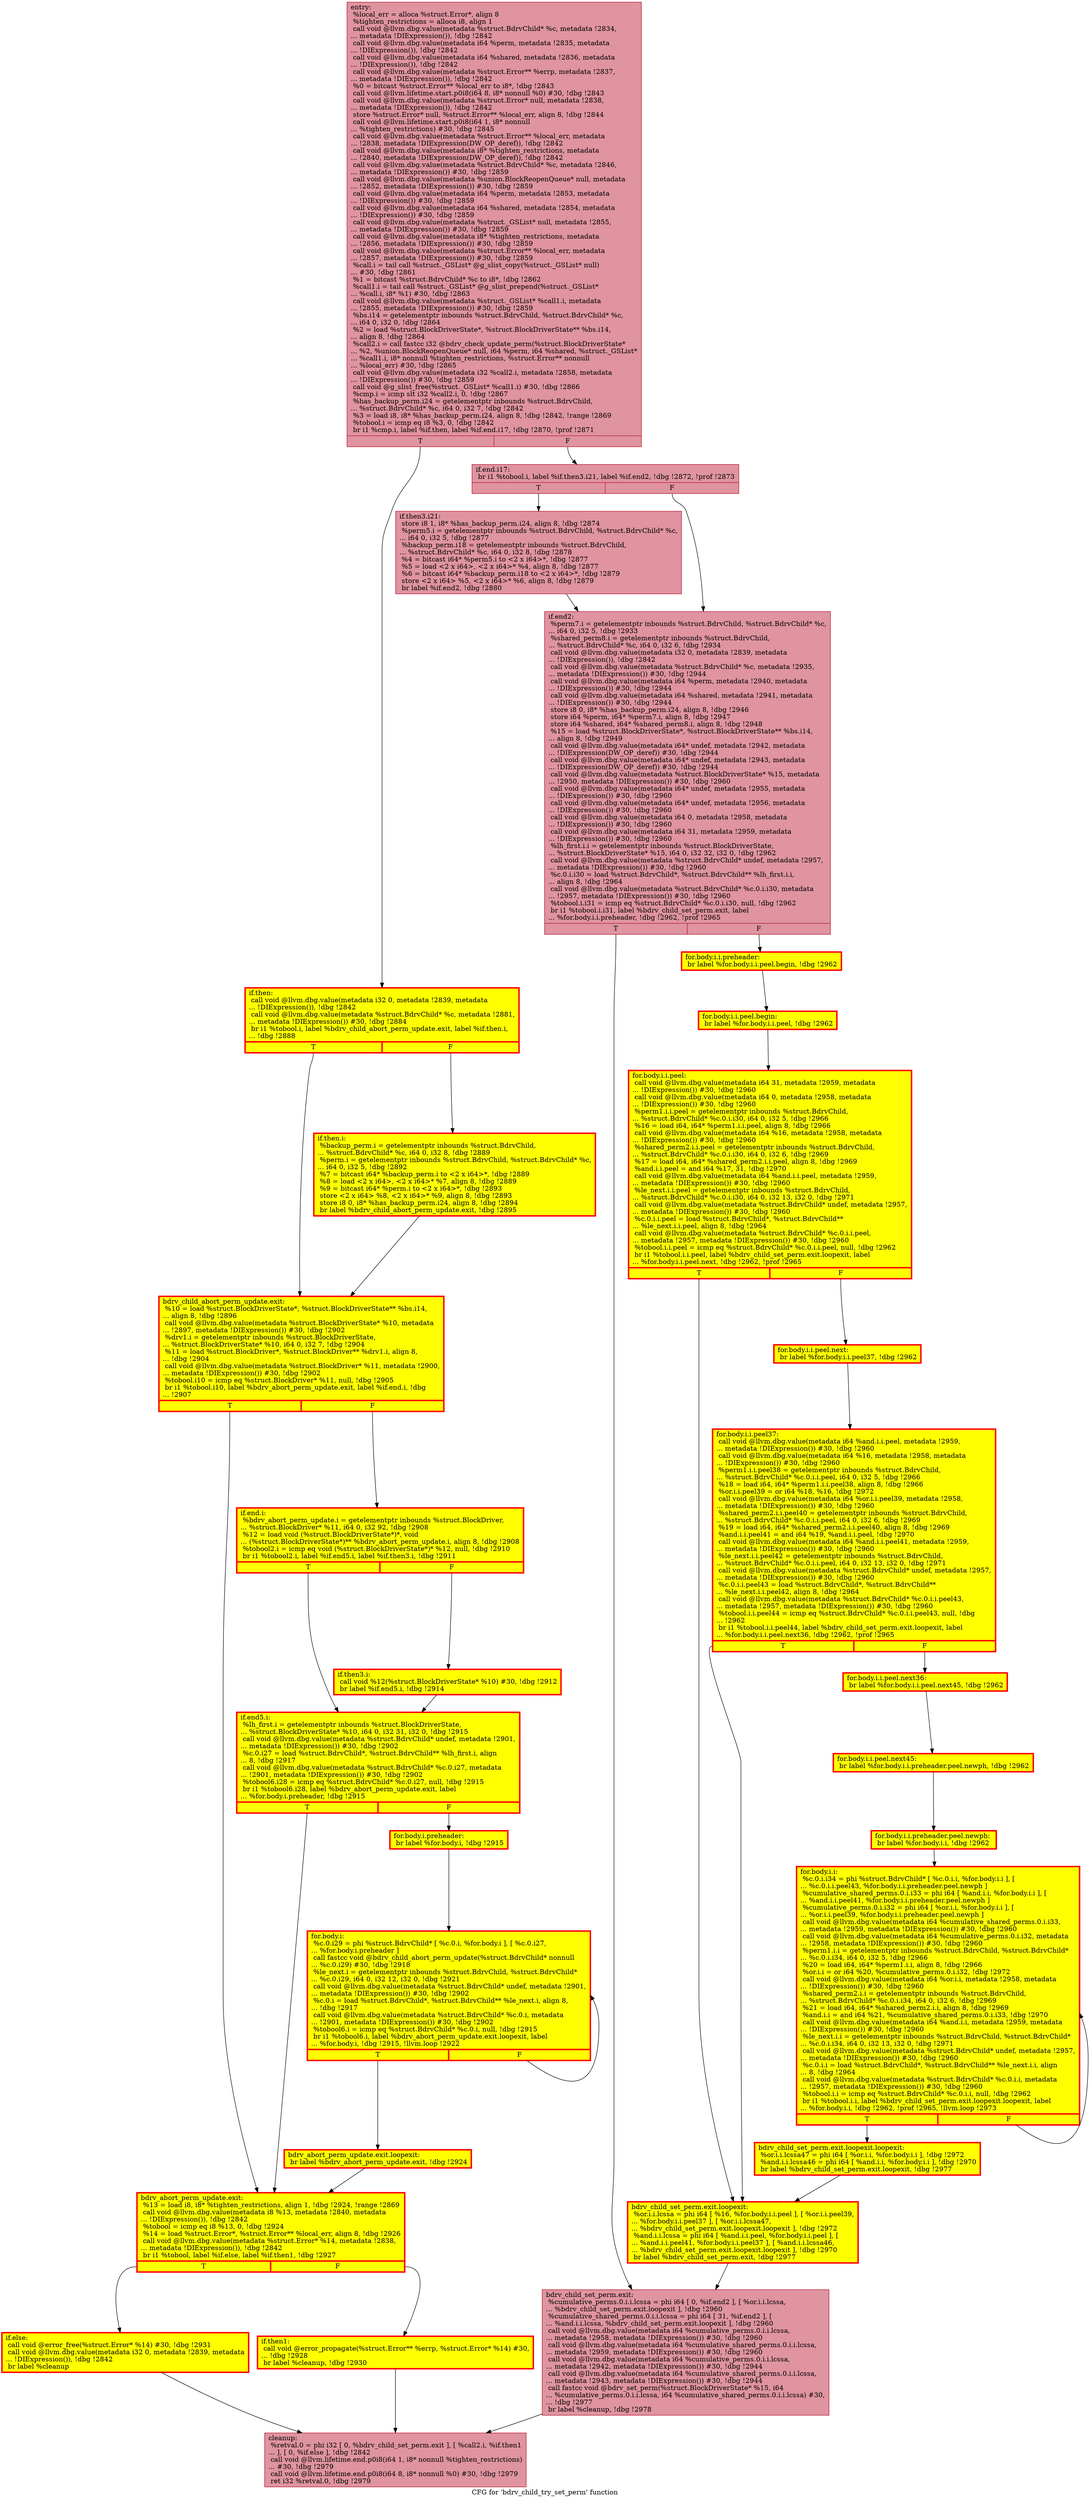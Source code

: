 digraph "CFG for 'bdrv_child_try_set_perm' function" {
	label="CFG for 'bdrv_child_try_set_perm' function";

	Node0x55906e353920 [shape=record,color="#b70d28ff", style=filled, fillcolor="#b70d2870",label="{entry:\l  %local_err = alloca %struct.Error*, align 8\l  %tighten_restrictions = alloca i8, align 1\l  call void @llvm.dbg.value(metadata %struct.BdrvChild* %c, metadata !2834,\l... metadata !DIExpression()), !dbg !2842\l  call void @llvm.dbg.value(metadata i64 %perm, metadata !2835, metadata\l... !DIExpression()), !dbg !2842\l  call void @llvm.dbg.value(metadata i64 %shared, metadata !2836, metadata\l... !DIExpression()), !dbg !2842\l  call void @llvm.dbg.value(metadata %struct.Error** %errp, metadata !2837,\l... metadata !DIExpression()), !dbg !2842\l  %0 = bitcast %struct.Error** %local_err to i8*, !dbg !2843\l  call void @llvm.lifetime.start.p0i8(i64 8, i8* nonnull %0) #30, !dbg !2843\l  call void @llvm.dbg.value(metadata %struct.Error* null, metadata !2838,\l... metadata !DIExpression()), !dbg !2842\l  store %struct.Error* null, %struct.Error** %local_err, align 8, !dbg !2844\l  call void @llvm.lifetime.start.p0i8(i64 1, i8* nonnull\l... %tighten_restrictions) #30, !dbg !2845\l  call void @llvm.dbg.value(metadata %struct.Error** %local_err, metadata\l... !2838, metadata !DIExpression(DW_OP_deref)), !dbg !2842\l  call void @llvm.dbg.value(metadata i8* %tighten_restrictions, metadata\l... !2840, metadata !DIExpression(DW_OP_deref)), !dbg !2842\l  call void @llvm.dbg.value(metadata %struct.BdrvChild* %c, metadata !2846,\l... metadata !DIExpression()) #30, !dbg !2859\l  call void @llvm.dbg.value(metadata %union.BlockReopenQueue* null, metadata\l... !2852, metadata !DIExpression()) #30, !dbg !2859\l  call void @llvm.dbg.value(metadata i64 %perm, metadata !2853, metadata\l... !DIExpression()) #30, !dbg !2859\l  call void @llvm.dbg.value(metadata i64 %shared, metadata !2854, metadata\l... !DIExpression()) #30, !dbg !2859\l  call void @llvm.dbg.value(metadata %struct._GSList* null, metadata !2855,\l... metadata !DIExpression()) #30, !dbg !2859\l  call void @llvm.dbg.value(metadata i8* %tighten_restrictions, metadata\l... !2856, metadata !DIExpression()) #30, !dbg !2859\l  call void @llvm.dbg.value(metadata %struct.Error** %local_err, metadata\l... !2857, metadata !DIExpression()) #30, !dbg !2859\l  %call.i = tail call %struct._GSList* @g_slist_copy(%struct._GSList* null)\l... #30, !dbg !2861\l  %1 = bitcast %struct.BdrvChild* %c to i8*, !dbg !2862\l  %call1.i = tail call %struct._GSList* @g_slist_prepend(%struct._GSList*\l... %call.i, i8* %1) #30, !dbg !2863\l  call void @llvm.dbg.value(metadata %struct._GSList* %call1.i, metadata\l... !2855, metadata !DIExpression()) #30, !dbg !2859\l  %bs.i14 = getelementptr inbounds %struct.BdrvChild, %struct.BdrvChild* %c,\l... i64 0, i32 0, !dbg !2864\l  %2 = load %struct.BlockDriverState*, %struct.BlockDriverState** %bs.i14,\l... align 8, !dbg !2864\l  %call2.i = call fastcc i32 @bdrv_check_update_perm(%struct.BlockDriverState*\l... %2, %union.BlockReopenQueue* null, i64 %perm, i64 %shared, %struct._GSList*\l... %call1.i, i8* nonnull %tighten_restrictions, %struct.Error** nonnull\l... %local_err) #30, !dbg !2865\l  call void @llvm.dbg.value(metadata i32 %call2.i, metadata !2858, metadata\l... !DIExpression()) #30, !dbg !2859\l  call void @g_slist_free(%struct._GSList* %call1.i) #30, !dbg !2866\l  %cmp.i = icmp slt i32 %call2.i, 0, !dbg !2867\l  %has_backup_perm.i24 = getelementptr inbounds %struct.BdrvChild,\l... %struct.BdrvChild* %c, i64 0, i32 7, !dbg !2842\l  %3 = load i8, i8* %has_backup_perm.i24, align 8, !dbg !2842, !range !2869\l  %tobool.i = icmp eq i8 %3, 0, !dbg !2842\l  br i1 %cmp.i, label %if.then, label %if.end.i17, !dbg !2870, !prof !2871\l|{<s0>T|<s1>F}}"];
	Node0x55906e353920:s0 -> Node0x55906e357370;
	Node0x55906e353920:s1 -> Node0x55906eb106d0;
	Node0x55906eb106d0 [shape=record,color="#b70d28ff", style=filled, fillcolor="#b70d2870",label="{if.end.i17:                                       \l  br i1 %tobool.i, label %if.then3.i21, label %if.end2, !dbg !2872, !prof !2873\l|{<s0>T|<s1>F}}"];
	Node0x55906eb106d0:s0 -> Node0x55906e4becb0;
	Node0x55906eb106d0:s1 -> Node0x55906e35d370;
	Node0x55906e4becb0 [shape=record,color="#b70d28ff", style=filled, fillcolor="#b70d2870",label="{if.then3.i21:                                     \l  store i8 1, i8* %has_backup_perm.i24, align 8, !dbg !2874\l  %perm5.i = getelementptr inbounds %struct.BdrvChild, %struct.BdrvChild* %c,\l... i64 0, i32 5, !dbg !2877\l  %backup_perm.i18 = getelementptr inbounds %struct.BdrvChild,\l... %struct.BdrvChild* %c, i64 0, i32 8, !dbg !2878\l  %4 = bitcast i64* %perm5.i to \<2 x i64\>*, !dbg !2877\l  %5 = load \<2 x i64\>, \<2 x i64\>* %4, align 8, !dbg !2877\l  %6 = bitcast i64* %backup_perm.i18 to \<2 x i64\>*, !dbg !2879\l  store \<2 x i64\> %5, \<2 x i64\>* %6, align 8, !dbg !2879\l  br label %if.end2, !dbg !2880\l}"];
	Node0x55906e4becb0 -> Node0x55906e35d370;
	Node0x55906e357370 [shape=record,penwidth=3.0, style="filled", color="red", fillcolor="yellow",label="{if.then:                                          \l  call void @llvm.dbg.value(metadata i32 0, metadata !2839, metadata\l... !DIExpression()), !dbg !2842\l  call void @llvm.dbg.value(metadata %struct.BdrvChild* %c, metadata !2881,\l... metadata !DIExpression()) #30, !dbg !2884\l  br i1 %tobool.i, label %bdrv_child_abort_perm_update.exit, label %if.then.i,\l... !dbg !2888\l|{<s0>T|<s1>F}}"];
	Node0x55906e357370:s0 -> Node0x55906e3460e0;
	Node0x55906e357370:s1 -> Node0x55906e812a20;
	Node0x55906e812a20 [shape=record,penwidth=3.0, style="filled", color="red", fillcolor="yellow",label="{if.then.i:                                        \l  %backup_perm.i = getelementptr inbounds %struct.BdrvChild,\l... %struct.BdrvChild* %c, i64 0, i32 8, !dbg !2889\l  %perm.i = getelementptr inbounds %struct.BdrvChild, %struct.BdrvChild* %c,\l... i64 0, i32 5, !dbg !2892\l  %7 = bitcast i64* %backup_perm.i to \<2 x i64\>*, !dbg !2889\l  %8 = load \<2 x i64\>, \<2 x i64\>* %7, align 8, !dbg !2889\l  %9 = bitcast i64* %perm.i to \<2 x i64\>*, !dbg !2893\l  store \<2 x i64\> %8, \<2 x i64\>* %9, align 8, !dbg !2893\l  store i8 0, i8* %has_backup_perm.i24, align 8, !dbg !2894\l  br label %bdrv_child_abort_perm_update.exit, !dbg !2895\l}"];
	Node0x55906e812a20 -> Node0x55906e3460e0;
	Node0x55906e3460e0 [shape=record,penwidth=3.0, style="filled", color="red", fillcolor="yellow",label="{bdrv_child_abort_perm_update.exit:                \l  %10 = load %struct.BlockDriverState*, %struct.BlockDriverState** %bs.i14,\l... align 8, !dbg !2896\l  call void @llvm.dbg.value(metadata %struct.BlockDriverState* %10, metadata\l... !2897, metadata !DIExpression()) #30, !dbg !2902\l  %drv1.i = getelementptr inbounds %struct.BlockDriverState,\l... %struct.BlockDriverState* %10, i64 0, i32 7, !dbg !2904\l  %11 = load %struct.BlockDriver*, %struct.BlockDriver** %drv1.i, align 8,\l... !dbg !2904\l  call void @llvm.dbg.value(metadata %struct.BlockDriver* %11, metadata !2900,\l... metadata !DIExpression()) #30, !dbg !2902\l  %tobool.i10 = icmp eq %struct.BlockDriver* %11, null, !dbg !2905\l  br i1 %tobool.i10, label %bdrv_abort_perm_update.exit, label %if.end.i, !dbg\l... !2907\l|{<s0>T|<s1>F}}"];
	Node0x55906e3460e0:s0 -> Node0x55906e5153f0;
	Node0x55906e3460e0:s1 -> Node0x55906e8bdf70;
	Node0x55906e8bdf70 [shape=record,penwidth=3.0, style="filled", color="red", fillcolor="yellow",label="{if.end.i:                                         \l  %bdrv_abort_perm_update.i = getelementptr inbounds %struct.BlockDriver,\l... %struct.BlockDriver* %11, i64 0, i32 92, !dbg !2908\l  %12 = load void (%struct.BlockDriverState*)*, void\l... (%struct.BlockDriverState*)** %bdrv_abort_perm_update.i, align 8, !dbg !2908\l  %tobool2.i = icmp eq void (%struct.BlockDriverState*)* %12, null, !dbg !2910\l  br i1 %tobool2.i, label %if.end5.i, label %if.then3.i, !dbg !2911\l|{<s0>T|<s1>F}}"];
	Node0x55906e8bdf70:s0 -> Node0x55906e933d00;
	Node0x55906e8bdf70:s1 -> Node0x55906e7d3130;
	Node0x55906e7d3130 [shape=record,penwidth=3.0, style="filled", color="red", fillcolor="yellow",label="{if.then3.i:                                       \l  call void %12(%struct.BlockDriverState* %10) #30, !dbg !2912\l  br label %if.end5.i, !dbg !2914\l}"];
	Node0x55906e7d3130 -> Node0x55906e933d00;
	Node0x55906e933d00 [shape=record,penwidth=3.0, style="filled", color="red", fillcolor="yellow",label="{if.end5.i:                                        \l  %lh_first.i = getelementptr inbounds %struct.BlockDriverState,\l... %struct.BlockDriverState* %10, i64 0, i32 31, i32 0, !dbg !2915\l  call void @llvm.dbg.value(metadata %struct.BdrvChild* undef, metadata !2901,\l... metadata !DIExpression()) #30, !dbg !2902\l  %c.0.i27 = load %struct.BdrvChild*, %struct.BdrvChild** %lh_first.i, align\l... 8, !dbg !2917\l  call void @llvm.dbg.value(metadata %struct.BdrvChild* %c.0.i27, metadata\l... !2901, metadata !DIExpression()) #30, !dbg !2902\l  %tobool6.i28 = icmp eq %struct.BdrvChild* %c.0.i27, null, !dbg !2915\l  br i1 %tobool6.i28, label %bdrv_abort_perm_update.exit, label\l... %for.body.i.preheader, !dbg !2915\l|{<s0>T|<s1>F}}"];
	Node0x55906e933d00:s0 -> Node0x55906e5153f0;
	Node0x55906e933d00:s1 -> Node0x55906e7dc6d0;
	Node0x55906e7dc6d0 [shape=record,penwidth=3.0, style="filled", color="red", fillcolor="yellow",label="{for.body.i.preheader:                             \l  br label %for.body.i, !dbg !2915\l}"];
	Node0x55906e7dc6d0 -> Node0x55906e69a7c0;
	Node0x55906e69a7c0 [shape=record,penwidth=3.0, style="filled", color="red", fillcolor="yellow",label="{for.body.i:                                       \l  %c.0.i29 = phi %struct.BdrvChild* [ %c.0.i, %for.body.i ], [ %c.0.i27,\l... %for.body.i.preheader ]\l  call fastcc void @bdrv_child_abort_perm_update(%struct.BdrvChild* nonnull\l... %c.0.i29) #30, !dbg !2918\l  %le_next.i = getelementptr inbounds %struct.BdrvChild, %struct.BdrvChild*\l... %c.0.i29, i64 0, i32 12, i32 0, !dbg !2921\l  call void @llvm.dbg.value(metadata %struct.BdrvChild* undef, metadata !2901,\l... metadata !DIExpression()) #30, !dbg !2902\l  %c.0.i = load %struct.BdrvChild*, %struct.BdrvChild** %le_next.i, align 8,\l... !dbg !2917\l  call void @llvm.dbg.value(metadata %struct.BdrvChild* %c.0.i, metadata\l... !2901, metadata !DIExpression()) #30, !dbg !2902\l  %tobool6.i = icmp eq %struct.BdrvChild* %c.0.i, null, !dbg !2915\l  br i1 %tobool6.i, label %bdrv_abort_perm_update.exit.loopexit, label\l... %for.body.i, !dbg !2915, !llvm.loop !2922\l|{<s0>T|<s1>F}}"];
	Node0x55906e69a7c0:s0 -> Node0x55906e8444d0;
	Node0x55906e69a7c0:s1 -> Node0x55906e69a7c0;
	Node0x55906e8444d0 [shape=record,penwidth=3.0, style="filled", color="red", fillcolor="yellow",label="{bdrv_abort_perm_update.exit.loopexit:             \l  br label %bdrv_abort_perm_update.exit, !dbg !2924\l}"];
	Node0x55906e8444d0 -> Node0x55906e5153f0;
	Node0x55906e5153f0 [shape=record,penwidth=3.0, style="filled", color="red", fillcolor="yellow",label="{bdrv_abort_perm_update.exit:                      \l  %13 = load i8, i8* %tighten_restrictions, align 1, !dbg !2924, !range !2869\l  call void @llvm.dbg.value(metadata i8 %13, metadata !2840, metadata\l... !DIExpression()), !dbg !2842\l  %tobool = icmp eq i8 %13, 0, !dbg !2924\l  %14 = load %struct.Error*, %struct.Error** %local_err, align 8, !dbg !2926\l  call void @llvm.dbg.value(metadata %struct.Error* %14, metadata !2838,\l... metadata !DIExpression()), !dbg !2842\l  br i1 %tobool, label %if.else, label %if.then1, !dbg !2927\l|{<s0>T|<s1>F}}"];
	Node0x55906e5153f0:s0 -> Node0x55906e366580;
	Node0x55906e5153f0:s1 -> Node0x55906e355990;
	Node0x55906e355990 [shape=record,penwidth=3.0, style="filled", color="red", fillcolor="yellow",label="{if.then1:                                         \l  call void @error_propagate(%struct.Error** %errp, %struct.Error* %14) #30,\l... !dbg !2928\l  br label %cleanup, !dbg !2930\l}"];
	Node0x55906e355990 -> Node0x55906e3673f0;
	Node0x55906e366580 [shape=record,penwidth=3.0, style="filled", color="red", fillcolor="yellow",label="{if.else:                                          \l  call void @error_free(%struct.Error* %14) #30, !dbg !2931\l  call void @llvm.dbg.value(metadata i32 0, metadata !2839, metadata\l... !DIExpression()), !dbg !2842\l  br label %cleanup\l}"];
	Node0x55906e366580 -> Node0x55906e3673f0;
	Node0x55906e35d370 [shape=record,color="#b70d28ff", style=filled, fillcolor="#b70d2870",label="{if.end2:                                          \l  %perm7.i = getelementptr inbounds %struct.BdrvChild, %struct.BdrvChild* %c,\l... i64 0, i32 5, !dbg !2933\l  %shared_perm8.i = getelementptr inbounds %struct.BdrvChild,\l... %struct.BdrvChild* %c, i64 0, i32 6, !dbg !2934\l  call void @llvm.dbg.value(metadata i32 0, metadata !2839, metadata\l... !DIExpression()), !dbg !2842\l  call void @llvm.dbg.value(metadata %struct.BdrvChild* %c, metadata !2935,\l... metadata !DIExpression()) #30, !dbg !2944\l  call void @llvm.dbg.value(metadata i64 %perm, metadata !2940, metadata\l... !DIExpression()) #30, !dbg !2944\l  call void @llvm.dbg.value(metadata i64 %shared, metadata !2941, metadata\l... !DIExpression()) #30, !dbg !2944\l  store i8 0, i8* %has_backup_perm.i24, align 8, !dbg !2946\l  store i64 %perm, i64* %perm7.i, align 8, !dbg !2947\l  store i64 %shared, i64* %shared_perm8.i, align 8, !dbg !2948\l  %15 = load %struct.BlockDriverState*, %struct.BlockDriverState** %bs.i14,\l... align 8, !dbg !2949\l  call void @llvm.dbg.value(metadata i64* undef, metadata !2942, metadata\l... !DIExpression(DW_OP_deref)) #30, !dbg !2944\l  call void @llvm.dbg.value(metadata i64* undef, metadata !2943, metadata\l... !DIExpression(DW_OP_deref)) #30, !dbg !2944\l  call void @llvm.dbg.value(metadata %struct.BlockDriverState* %15, metadata\l... !2950, metadata !DIExpression()) #30, !dbg !2960\l  call void @llvm.dbg.value(metadata i64* undef, metadata !2955, metadata\l... !DIExpression()) #30, !dbg !2960\l  call void @llvm.dbg.value(metadata i64* undef, metadata !2956, metadata\l... !DIExpression()) #30, !dbg !2960\l  call void @llvm.dbg.value(metadata i64 0, metadata !2958, metadata\l... !DIExpression()) #30, !dbg !2960\l  call void @llvm.dbg.value(metadata i64 31, metadata !2959, metadata\l... !DIExpression()) #30, !dbg !2960\l  %lh_first.i.i = getelementptr inbounds %struct.BlockDriverState,\l... %struct.BlockDriverState* %15, i64 0, i32 32, i32 0, !dbg !2962\l  call void @llvm.dbg.value(metadata %struct.BdrvChild* undef, metadata !2957,\l... metadata !DIExpression()) #30, !dbg !2960\l  %c.0.i.i30 = load %struct.BdrvChild*, %struct.BdrvChild** %lh_first.i.i,\l... align 8, !dbg !2964\l  call void @llvm.dbg.value(metadata %struct.BdrvChild* %c.0.i.i30, metadata\l... !2957, metadata !DIExpression()) #30, !dbg !2960\l  %tobool.i.i31 = icmp eq %struct.BdrvChild* %c.0.i.i30, null, !dbg !2962\l  br i1 %tobool.i.i31, label %bdrv_child_set_perm.exit, label\l... %for.body.i.i.preheader, !dbg !2962, !prof !2965\l|{<s0>T|<s1>F}}"];
	Node0x55906e35d370:s0 -> Node0x55906e8a6df0;
	Node0x55906e35d370:s1 -> Node0x55906e640360;
	Node0x55906e640360 [shape=record,penwidth=3.0, style="filled", color="red", fillcolor="yellow",label="{for.body.i.i.preheader:                           \l  br label %for.body.i.i.peel.begin, !dbg !2962\l}"];
	Node0x55906e640360 -> Node0x55906e85a660;
	Node0x55906e85a660 [shape=record,penwidth=3.0, style="filled", color="red", fillcolor="yellow",label="{for.body.i.i.peel.begin:                          \l  br label %for.body.i.i.peel, !dbg !2962\l}"];
	Node0x55906e85a660 -> Node0x55906e986080;
	Node0x55906e986080 [shape=record,penwidth=3.0, style="filled", color="red", fillcolor="yellow",label="{for.body.i.i.peel:                                \l  call void @llvm.dbg.value(metadata i64 31, metadata !2959, metadata\l... !DIExpression()) #30, !dbg !2960\l  call void @llvm.dbg.value(metadata i64 0, metadata !2958, metadata\l... !DIExpression()) #30, !dbg !2960\l  %perm1.i.i.peel = getelementptr inbounds %struct.BdrvChild,\l... %struct.BdrvChild* %c.0.i.i30, i64 0, i32 5, !dbg !2966\l  %16 = load i64, i64* %perm1.i.i.peel, align 8, !dbg !2966\l  call void @llvm.dbg.value(metadata i64 %16, metadata !2958, metadata\l... !DIExpression()) #30, !dbg !2960\l  %shared_perm2.i.i.peel = getelementptr inbounds %struct.BdrvChild,\l... %struct.BdrvChild* %c.0.i.i30, i64 0, i32 6, !dbg !2969\l  %17 = load i64, i64* %shared_perm2.i.i.peel, align 8, !dbg !2969\l  %and.i.i.peel = and i64 %17, 31, !dbg !2970\l  call void @llvm.dbg.value(metadata i64 %and.i.i.peel, metadata !2959,\l... metadata !DIExpression()) #30, !dbg !2960\l  %le_next.i.i.peel = getelementptr inbounds %struct.BdrvChild,\l... %struct.BdrvChild* %c.0.i.i30, i64 0, i32 13, i32 0, !dbg !2971\l  call void @llvm.dbg.value(metadata %struct.BdrvChild* undef, metadata !2957,\l... metadata !DIExpression()) #30, !dbg !2960\l  %c.0.i.i.peel = load %struct.BdrvChild*, %struct.BdrvChild**\l... %le_next.i.i.peel, align 8, !dbg !2964\l  call void @llvm.dbg.value(metadata %struct.BdrvChild* %c.0.i.i.peel,\l... metadata !2957, metadata !DIExpression()) #30, !dbg !2960\l  %tobool.i.i.peel = icmp eq %struct.BdrvChild* %c.0.i.i.peel, null, !dbg !2962\l  br i1 %tobool.i.i.peel, label %bdrv_child_set_perm.exit.loopexit, label\l... %for.body.i.i.peel.next, !dbg !2962, !prof !2965\l|{<s0>T|<s1>F}}"];
	Node0x55906e986080:s0 -> Node0x55906e9c8cf0;
	Node0x55906e986080:s1 -> Node0x55906e8e14e0;
	Node0x55906e8e14e0 [shape=record,penwidth=3.0, style="filled", color="red", fillcolor="yellow",label="{for.body.i.i.peel.next:                           \l  br label %for.body.i.i.peel37, !dbg !2962\l}"];
	Node0x55906e8e14e0 -> Node0x55906e9cea30;
	Node0x55906e9cea30 [shape=record,penwidth=3.0, style="filled", color="red", fillcolor="yellow",label="{for.body.i.i.peel37:                              \l  call void @llvm.dbg.value(metadata i64 %and.i.i.peel, metadata !2959,\l... metadata !DIExpression()) #30, !dbg !2960\l  call void @llvm.dbg.value(metadata i64 %16, metadata !2958, metadata\l... !DIExpression()) #30, !dbg !2960\l  %perm1.i.i.peel38 = getelementptr inbounds %struct.BdrvChild,\l... %struct.BdrvChild* %c.0.i.i.peel, i64 0, i32 5, !dbg !2966\l  %18 = load i64, i64* %perm1.i.i.peel38, align 8, !dbg !2966\l  %or.i.i.peel39 = or i64 %18, %16, !dbg !2972\l  call void @llvm.dbg.value(metadata i64 %or.i.i.peel39, metadata !2958,\l... metadata !DIExpression()) #30, !dbg !2960\l  %shared_perm2.i.i.peel40 = getelementptr inbounds %struct.BdrvChild,\l... %struct.BdrvChild* %c.0.i.i.peel, i64 0, i32 6, !dbg !2969\l  %19 = load i64, i64* %shared_perm2.i.i.peel40, align 8, !dbg !2969\l  %and.i.i.peel41 = and i64 %19, %and.i.i.peel, !dbg !2970\l  call void @llvm.dbg.value(metadata i64 %and.i.i.peel41, metadata !2959,\l... metadata !DIExpression()) #30, !dbg !2960\l  %le_next.i.i.peel42 = getelementptr inbounds %struct.BdrvChild,\l... %struct.BdrvChild* %c.0.i.i.peel, i64 0, i32 13, i32 0, !dbg !2971\l  call void @llvm.dbg.value(metadata %struct.BdrvChild* undef, metadata !2957,\l... metadata !DIExpression()) #30, !dbg !2960\l  %c.0.i.i.peel43 = load %struct.BdrvChild*, %struct.BdrvChild**\l... %le_next.i.i.peel42, align 8, !dbg !2964\l  call void @llvm.dbg.value(metadata %struct.BdrvChild* %c.0.i.i.peel43,\l... metadata !2957, metadata !DIExpression()) #30, !dbg !2960\l  %tobool.i.i.peel44 = icmp eq %struct.BdrvChild* %c.0.i.i.peel43, null, !dbg\l... !2962\l  br i1 %tobool.i.i.peel44, label %bdrv_child_set_perm.exit.loopexit, label\l... %for.body.i.i.peel.next36, !dbg !2962, !prof !2965\l|{<s0>T|<s1>F}}"];
	Node0x55906e9cea30:s0 -> Node0x55906e9c8cf0;
	Node0x55906e9cea30:s1 -> Node0x55906e9dc0a0;
	Node0x55906e9dc0a0 [shape=record,penwidth=3.0, style="filled", color="red", fillcolor="yellow",label="{for.body.i.i.peel.next36:                         \l  br label %for.body.i.i.peel.next45, !dbg !2962\l}"];
	Node0x55906e9dc0a0 -> Node0x55906eafce60;
	Node0x55906eafce60 [shape=record,penwidth=3.0, style="filled", color="red", fillcolor="yellow",label="{for.body.i.i.peel.next45:                         \l  br label %for.body.i.i.preheader.peel.newph, !dbg !2962\l}"];
	Node0x55906eafce60 -> Node0x55906e56fa90;
	Node0x55906e56fa90 [shape=record,penwidth=3.0, style="filled", color="red", fillcolor="yellow",label="{for.body.i.i.preheader.peel.newph:                \l  br label %for.body.i.i, !dbg !2962\l}"];
	Node0x55906e56fa90 -> Node0x55906e9f6e80;
	Node0x55906e9f6e80 [shape=record,penwidth=3.0, style="filled", color="red", fillcolor="yellow",label="{for.body.i.i:                                     \l  %c.0.i.i34 = phi %struct.BdrvChild* [ %c.0.i.i, %for.body.i.i ], [\l... %c.0.i.i.peel43, %for.body.i.i.preheader.peel.newph ]\l  %cumulative_shared_perms.0.i.i33 = phi i64 [ %and.i.i, %for.body.i.i ], [\l... %and.i.i.peel41, %for.body.i.i.preheader.peel.newph ]\l  %cumulative_perms.0.i.i32 = phi i64 [ %or.i.i, %for.body.i.i ], [\l... %or.i.i.peel39, %for.body.i.i.preheader.peel.newph ]\l  call void @llvm.dbg.value(metadata i64 %cumulative_shared_perms.0.i.i33,\l... metadata !2959, metadata !DIExpression()) #30, !dbg !2960\l  call void @llvm.dbg.value(metadata i64 %cumulative_perms.0.i.i32, metadata\l... !2958, metadata !DIExpression()) #30, !dbg !2960\l  %perm1.i.i = getelementptr inbounds %struct.BdrvChild, %struct.BdrvChild*\l... %c.0.i.i34, i64 0, i32 5, !dbg !2966\l  %20 = load i64, i64* %perm1.i.i, align 8, !dbg !2966\l  %or.i.i = or i64 %20, %cumulative_perms.0.i.i32, !dbg !2972\l  call void @llvm.dbg.value(metadata i64 %or.i.i, metadata !2958, metadata\l... !DIExpression()) #30, !dbg !2960\l  %shared_perm2.i.i = getelementptr inbounds %struct.BdrvChild,\l... %struct.BdrvChild* %c.0.i.i34, i64 0, i32 6, !dbg !2969\l  %21 = load i64, i64* %shared_perm2.i.i, align 8, !dbg !2969\l  %and.i.i = and i64 %21, %cumulative_shared_perms.0.i.i33, !dbg !2970\l  call void @llvm.dbg.value(metadata i64 %and.i.i, metadata !2959, metadata\l... !DIExpression()) #30, !dbg !2960\l  %le_next.i.i = getelementptr inbounds %struct.BdrvChild, %struct.BdrvChild*\l... %c.0.i.i34, i64 0, i32 13, i32 0, !dbg !2971\l  call void @llvm.dbg.value(metadata %struct.BdrvChild* undef, metadata !2957,\l... metadata !DIExpression()) #30, !dbg !2960\l  %c.0.i.i = load %struct.BdrvChild*, %struct.BdrvChild** %le_next.i.i, align\l... 8, !dbg !2964\l  call void @llvm.dbg.value(metadata %struct.BdrvChild* %c.0.i.i, metadata\l... !2957, metadata !DIExpression()) #30, !dbg !2960\l  %tobool.i.i = icmp eq %struct.BdrvChild* %c.0.i.i, null, !dbg !2962\l  br i1 %tobool.i.i, label %bdrv_child_set_perm.exit.loopexit.loopexit, label\l... %for.body.i.i, !dbg !2962, !prof !2965, !llvm.loop !2973\l|{<s0>T|<s1>F}}"];
	Node0x55906e9f6e80:s0 -> Node0x55906e823ec0;
	Node0x55906e9f6e80:s1 -> Node0x55906e9f6e80;
	Node0x55906e823ec0 [shape=record,penwidth=3.0, style="filled", color="red", fillcolor="yellow",label="{bdrv_child_set_perm.exit.loopexit.loopexit:       \l  %or.i.i.lcssa47 = phi i64 [ %or.i.i, %for.body.i.i ], !dbg !2972\l  %and.i.i.lcssa46 = phi i64 [ %and.i.i, %for.body.i.i ], !dbg !2970\l  br label %bdrv_child_set_perm.exit.loopexit, !dbg !2977\l}"];
	Node0x55906e823ec0 -> Node0x55906e9c8cf0;
	Node0x55906e9c8cf0 [shape=record,penwidth=3.0, style="filled", color="red", fillcolor="yellow",label="{bdrv_child_set_perm.exit.loopexit:                \l  %or.i.i.lcssa = phi i64 [ %16, %for.body.i.i.peel ], [ %or.i.i.peel39,\l... %for.body.i.i.peel37 ], [ %or.i.i.lcssa47,\l... %bdrv_child_set_perm.exit.loopexit.loopexit ], !dbg !2972\l  %and.i.i.lcssa = phi i64 [ %and.i.i.peel, %for.body.i.i.peel ], [\l... %and.i.i.peel41, %for.body.i.i.peel37 ], [ %and.i.i.lcssa46,\l... %bdrv_child_set_perm.exit.loopexit.loopexit ], !dbg !2970\l  br label %bdrv_child_set_perm.exit, !dbg !2977\l}"];
	Node0x55906e9c8cf0 -> Node0x55906e8a6df0;
	Node0x55906e8a6df0 [shape=record,color="#b70d28ff", style=filled, fillcolor="#b70d2870",label="{bdrv_child_set_perm.exit:                         \l  %cumulative_perms.0.i.i.lcssa = phi i64 [ 0, %if.end2 ], [ %or.i.i.lcssa,\l... %bdrv_child_set_perm.exit.loopexit ], !dbg !2960\l  %cumulative_shared_perms.0.i.i.lcssa = phi i64 [ 31, %if.end2 ], [\l... %and.i.i.lcssa, %bdrv_child_set_perm.exit.loopexit ], !dbg !2960\l  call void @llvm.dbg.value(metadata i64 %cumulative_perms.0.i.i.lcssa,\l... metadata !2958, metadata !DIExpression()) #30, !dbg !2960\l  call void @llvm.dbg.value(metadata i64 %cumulative_shared_perms.0.i.i.lcssa,\l... metadata !2959, metadata !DIExpression()) #30, !dbg !2960\l  call void @llvm.dbg.value(metadata i64 %cumulative_perms.0.i.i.lcssa,\l... metadata !2942, metadata !DIExpression()) #30, !dbg !2944\l  call void @llvm.dbg.value(metadata i64 %cumulative_shared_perms.0.i.i.lcssa,\l... metadata !2943, metadata !DIExpression()) #30, !dbg !2944\l  call fastcc void @bdrv_set_perm(%struct.BlockDriverState* %15, i64\l... %cumulative_perms.0.i.i.lcssa, i64 %cumulative_shared_perms.0.i.i.lcssa) #30,\l... !dbg !2977\l  br label %cleanup, !dbg !2978\l}"];
	Node0x55906e8a6df0 -> Node0x55906e3673f0;
	Node0x55906e3673f0 [shape=record,color="#b70d28ff", style=filled, fillcolor="#b70d2870",label="{cleanup:                                          \l  %retval.0 = phi i32 [ 0, %bdrv_child_set_perm.exit ], [ %call2.i, %if.then1\l... ], [ 0, %if.else ], !dbg !2842\l  call void @llvm.lifetime.end.p0i8(i64 1, i8* nonnull %tighten_restrictions)\l... #30, !dbg !2979\l  call void @llvm.lifetime.end.p0i8(i64 8, i8* nonnull %0) #30, !dbg !2979\l  ret i32 %retval.0, !dbg !2979\l}"];
}
